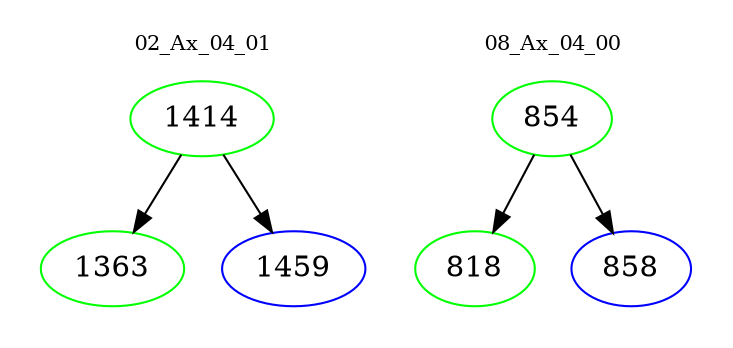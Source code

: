 digraph{
subgraph cluster_0 {
color = white
label = "02_Ax_04_01";
fontsize=10;
T0_1414 [label="1414", color="green"]
T0_1414 -> T0_1363 [color="black"]
T0_1363 [label="1363", color="green"]
T0_1414 -> T0_1459 [color="black"]
T0_1459 [label="1459", color="blue"]
}
subgraph cluster_1 {
color = white
label = "08_Ax_04_00";
fontsize=10;
T1_854 [label="854", color="green"]
T1_854 -> T1_818 [color="black"]
T1_818 [label="818", color="green"]
T1_854 -> T1_858 [color="black"]
T1_858 [label="858", color="blue"]
}
}

